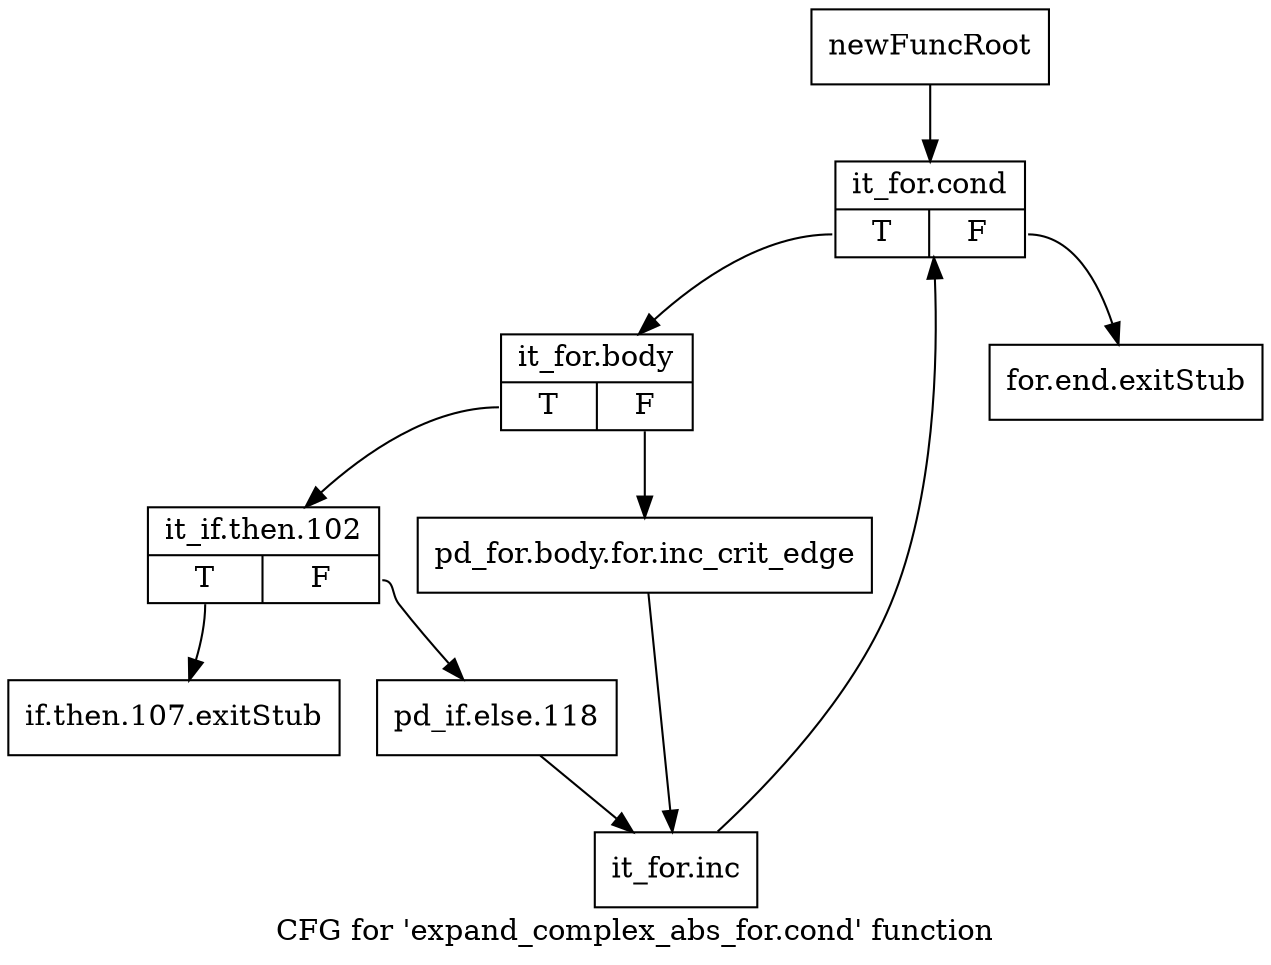digraph "CFG for 'expand_complex_abs_for.cond' function" {
	label="CFG for 'expand_complex_abs_for.cond' function";

	Node0xb712e60 [shape=record,label="{newFuncRoot}"];
	Node0xb712e60 -> Node0xb712f50;
	Node0xb712eb0 [shape=record,label="{for.end.exitStub}"];
	Node0xb712f00 [shape=record,label="{if.then.107.exitStub}"];
	Node0xb712f50 [shape=record,label="{it_for.cond|{<s0>T|<s1>F}}"];
	Node0xb712f50:s0 -> Node0xb712fa0;
	Node0xb712f50:s1 -> Node0xb712eb0;
	Node0xb712fa0 [shape=record,label="{it_for.body|{<s0>T|<s1>F}}"];
	Node0xb712fa0:s0 -> Node0xb713040;
	Node0xb712fa0:s1 -> Node0xb712ff0;
	Node0xb712ff0 [shape=record,label="{pd_for.body.for.inc_crit_edge}"];
	Node0xb712ff0 -> Node0xb7130e0;
	Node0xb713040 [shape=record,label="{it_if.then.102|{<s0>T|<s1>F}}"];
	Node0xb713040:s0 -> Node0xb712f00;
	Node0xb713040:s1 -> Node0xb713090;
	Node0xb713090 [shape=record,label="{pd_if.else.118}"];
	Node0xb713090 -> Node0xb7130e0;
	Node0xb7130e0 [shape=record,label="{it_for.inc}"];
	Node0xb7130e0 -> Node0xb712f50;
}
